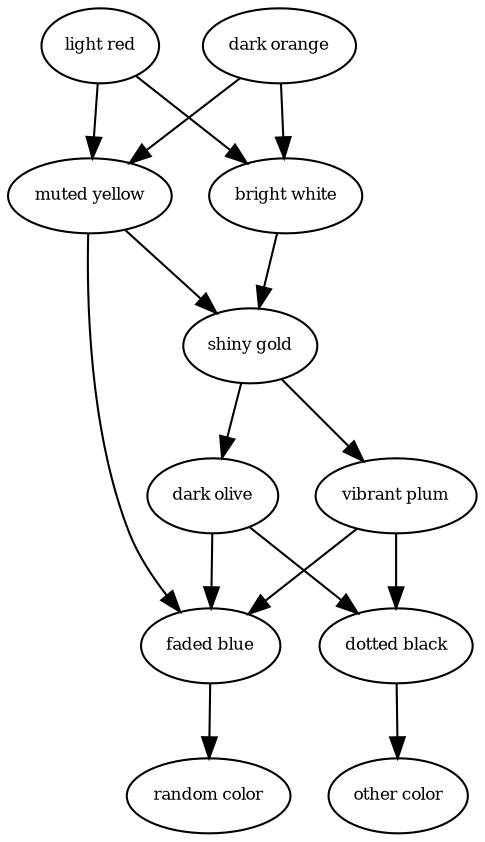 digraph RGL__DirectedAdjacencyGraph {
    "light red" [
        fontsize = 8,
        label = "light red"
    ]

    "bright white" [
        fontsize = 8,
        label = "bright white"
    ]

    "muted yellow" [
        fontsize = 8,
        label = "muted yellow"
    ]

    "dark orange" [
        fontsize = 8,
        label = "dark orange"
    ]

    "shiny gold" [
        fontsize = 8,
        label = "shiny gold"
    ]

    "faded blue" [
        fontsize = 8,
        label = "faded blue"
    ]

    "dark olive" [
        fontsize = 8,
        label = "dark olive"
    ]

    "vibrant plum" [
        fontsize = 8,
        label = "vibrant plum"
    ]

    "dotted black" [
        fontsize = 8,
        label = "dotted black"
    ]

    "random color" [
        fontsize = 8,
        label = "random color"
    ]

    "other color" [
        fontsize = 8,
        label = "other color"
    ]

    "light red" -> "bright white" [
        fontsize = 8
    ]

    "light red" -> "muted yellow" [
        fontsize = 8
    ]

    "bright white" -> "shiny gold" [
        fontsize = 8
    ]

    "muted yellow" -> "shiny gold" [
        fontsize = 8
    ]

    "muted yellow" -> "faded blue" [
        fontsize = 8
    ]

    "dark orange" -> "bright white" [
        fontsize = 8
    ]

    "dark orange" -> "muted yellow" [
        fontsize = 8
    ]

    "shiny gold" -> "dark olive" [
        fontsize = 8
    ]

    "shiny gold" -> "vibrant plum" [
        fontsize = 8
    ]

    "faded blue" -> "random color" [
        fontsize = 8
    ]

    "dark olive" -> "faded blue" [
        fontsize = 8
    ]

    "dark olive" -> "dotted black" [
        fontsize = 8
    ]

    "vibrant plum" -> "faded blue" [
        fontsize = 8
    ]

    "vibrant plum" -> "dotted black" [
        fontsize = 8
    ]

    "dotted black" -> "other color" [
        fontsize = 8
    ]
}
